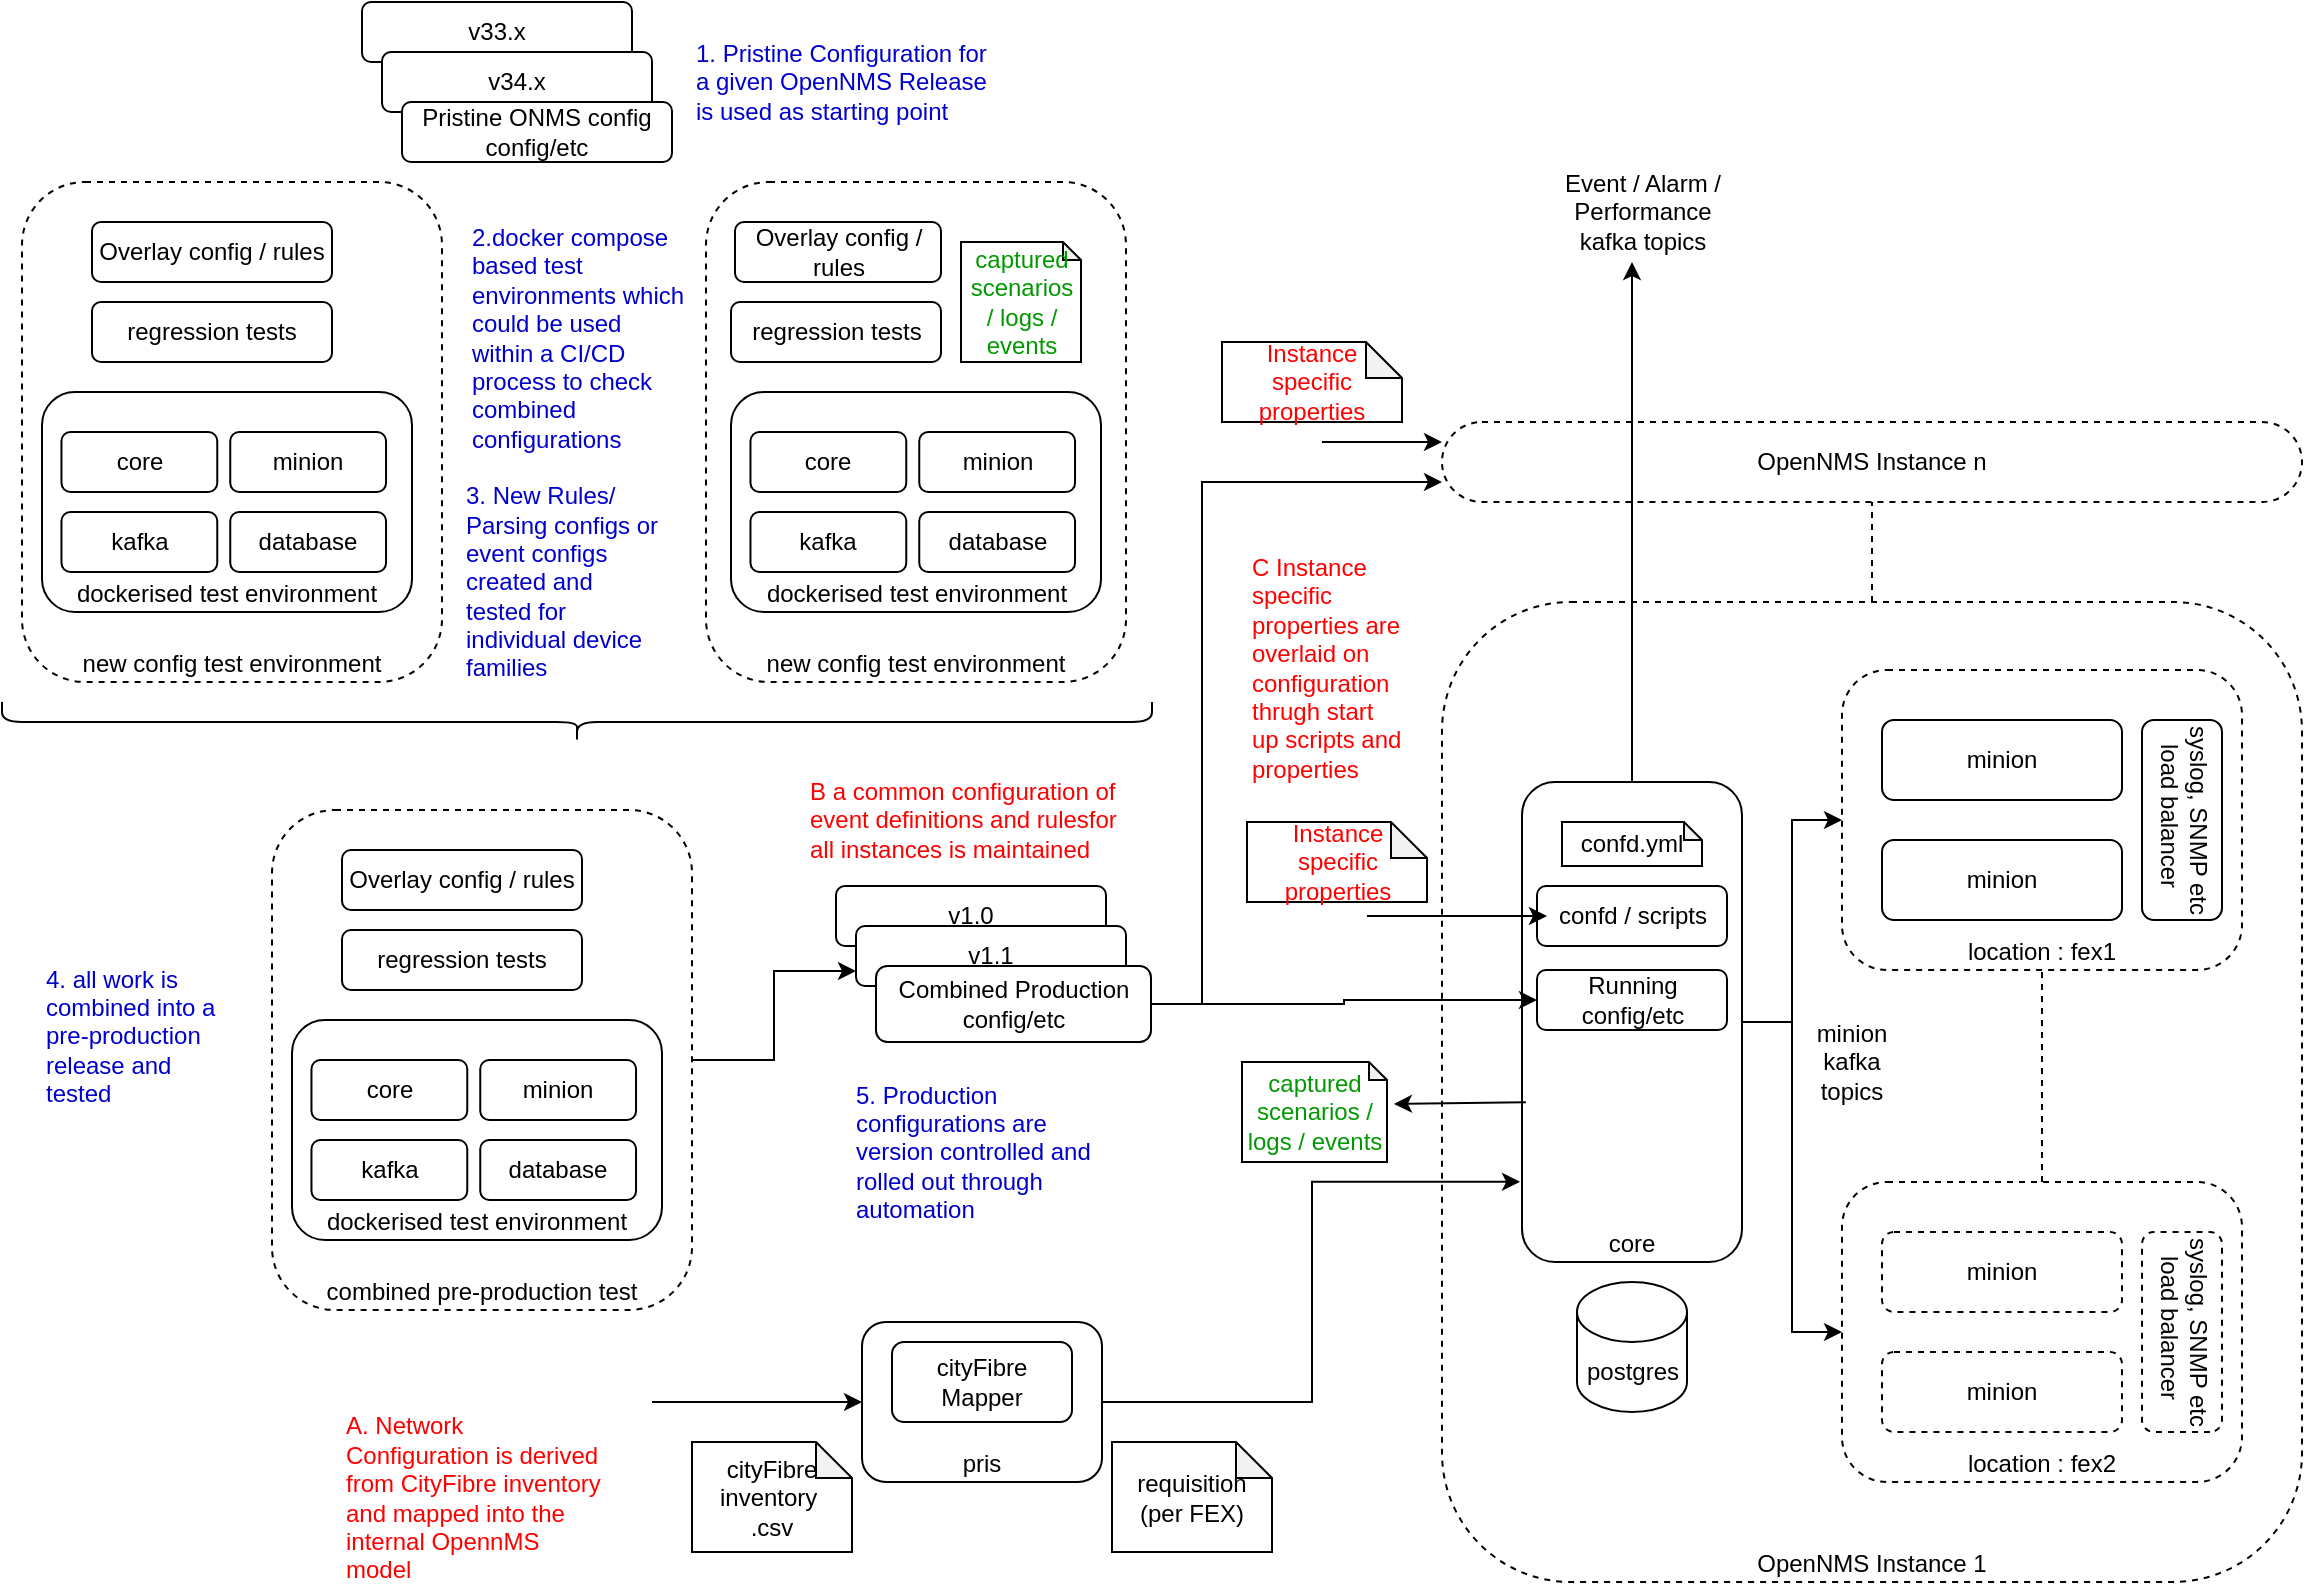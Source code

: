 <mxfile version="24.7.5">
  <diagram name="Page-1" id="lpnLTRdYzm4OXFZ6302t">
    <mxGraphModel dx="1434" dy="836" grid="1" gridSize="10" guides="1" tooltips="1" connect="1" arrows="1" fold="1" page="1" pageScale="1" pageWidth="1169" pageHeight="827" math="0" shadow="0">
      <root>
        <mxCell id="0" />
        <mxCell id="1" parent="0" />
        <mxCell id="-fAjT1t3zxda8JAW4F-a-95" value="new config test environment" style="rounded=1;whiteSpace=wrap;html=1;dashed=1;fillColor=none;verticalAlign=bottom;" vertex="1" parent="1">
          <mxGeometry x="20" y="100" width="210" height="250" as="geometry" />
        </mxCell>
        <mxCell id="-fAjT1t3zxda8JAW4F-a-96" value="new config test environment" style="rounded=1;whiteSpace=wrap;html=1;dashed=1;fillColor=none;verticalAlign=bottom;" vertex="1" parent="1">
          <mxGeometry x="362" y="100" width="210" height="250" as="geometry" />
        </mxCell>
        <mxCell id="-fAjT1t3zxda8JAW4F-a-38" value="OpenNMS Instance 1" style="rounded=1;whiteSpace=wrap;html=1;fillColor=none;dashed=1;verticalAlign=bottom;" vertex="1" parent="1">
          <mxGeometry x="730" y="310" width="430" height="490" as="geometry" />
        </mxCell>
        <mxCell id="-fAjT1t3zxda8JAW4F-a-29" style="edgeStyle=orthogonalEdgeStyle;rounded=0;orthogonalLoop=1;jettySize=auto;html=1;" edge="1" parent="1" source="-fAjT1t3zxda8JAW4F-a-1" target="-fAjT1t3zxda8JAW4F-a-14">
          <mxGeometry relative="1" as="geometry" />
        </mxCell>
        <mxCell id="-fAjT1t3zxda8JAW4F-a-30" style="edgeStyle=orthogonalEdgeStyle;rounded=0;orthogonalLoop=1;jettySize=auto;html=1;entryX=0;entryY=0.5;entryDx=0;entryDy=0;" edge="1" parent="1" source="-fAjT1t3zxda8JAW4F-a-1" target="-fAjT1t3zxda8JAW4F-a-25">
          <mxGeometry relative="1" as="geometry" />
        </mxCell>
        <mxCell id="-fAjT1t3zxda8JAW4F-a-59" style="edgeStyle=orthogonalEdgeStyle;rounded=0;orthogonalLoop=1;jettySize=auto;html=1;" edge="1" parent="1" source="-fAjT1t3zxda8JAW4F-a-1">
          <mxGeometry relative="1" as="geometry">
            <mxPoint x="825" y="140" as="targetPoint" />
          </mxGeometry>
        </mxCell>
        <mxCell id="-fAjT1t3zxda8JAW4F-a-1" value="core" style="rounded=1;whiteSpace=wrap;html=1;verticalAlign=bottom;" vertex="1" parent="1">
          <mxGeometry x="770" y="400" width="110" height="240" as="geometry" />
        </mxCell>
        <mxCell id="-fAjT1t3zxda8JAW4F-a-7" value="pris" style="rounded=1;whiteSpace=wrap;html=1;verticalAlign=bottom;" vertex="1" parent="1">
          <mxGeometry x="440" y="670" width="120" height="80" as="geometry" />
        </mxCell>
        <mxCell id="-fAjT1t3zxda8JAW4F-a-8" value="cityFibre&lt;div&gt;Mapper&lt;/div&gt;" style="rounded=1;whiteSpace=wrap;html=1;" vertex="1" parent="1">
          <mxGeometry x="455" y="680" width="90" height="40" as="geometry" />
        </mxCell>
        <mxCell id="-fAjT1t3zxda8JAW4F-a-9" value="cityFibre inventory&amp;nbsp;&lt;div&gt;.csv&lt;/div&gt;" style="shape=note;whiteSpace=wrap;html=1;backgroundOutline=1;darkOpacity=0.05;size=18;" vertex="1" parent="1">
          <mxGeometry x="355" y="730" width="80" height="55" as="geometry" />
        </mxCell>
        <mxCell id="-fAjT1t3zxda8JAW4F-a-12" style="edgeStyle=orthogonalEdgeStyle;rounded=0;orthogonalLoop=1;jettySize=auto;html=1;entryX=-0.009;entryY=0.833;entryDx=0;entryDy=0;entryPerimeter=0;" edge="1" parent="1" source="-fAjT1t3zxda8JAW4F-a-7" target="-fAjT1t3zxda8JAW4F-a-1">
          <mxGeometry relative="1" as="geometry" />
        </mxCell>
        <mxCell id="-fAjT1t3zxda8JAW4F-a-13" value="requisition&lt;div&gt;&lt;span style=&quot;background-color: initial;&quot;&gt;(per FEX)&lt;/span&gt;&lt;/div&gt;" style="shape=note;whiteSpace=wrap;html=1;backgroundOutline=1;darkOpacity=0.05;size=18;" vertex="1" parent="1">
          <mxGeometry x="565" y="730" width="80" height="55" as="geometry" />
        </mxCell>
        <mxCell id="-fAjT1t3zxda8JAW4F-a-18" value="" style="endArrow=classic;html=1;rounded=0;entryX=0;entryY=0.5;entryDx=0;entryDy=0;" edge="1" parent="1" target="-fAjT1t3zxda8JAW4F-a-7">
          <mxGeometry width="50" height="50" relative="1" as="geometry">
            <mxPoint x="335" y="710" as="sourcePoint" />
            <mxPoint x="645" y="590" as="targetPoint" />
          </mxGeometry>
        </mxCell>
        <mxCell id="-fAjT1t3zxda8JAW4F-a-21" value="" style="group" vertex="1" connectable="0" parent="1">
          <mxGeometry x="930" y="344" width="200" height="150" as="geometry" />
        </mxCell>
        <mxCell id="-fAjT1t3zxda8JAW4F-a-2" value="minion" style="rounded=1;whiteSpace=wrap;html=1;" vertex="1" parent="-fAjT1t3zxda8JAW4F-a-21">
          <mxGeometry x="20" y="25" width="120" height="40" as="geometry" />
        </mxCell>
        <mxCell id="-fAjT1t3zxda8JAW4F-a-5" value="minion" style="rounded=1;whiteSpace=wrap;html=1;" vertex="1" parent="-fAjT1t3zxda8JAW4F-a-21">
          <mxGeometry x="20" y="85" width="120" height="40" as="geometry" />
        </mxCell>
        <mxCell id="-fAjT1t3zxda8JAW4F-a-14" value="location : fex1" style="rounded=1;whiteSpace=wrap;html=1;fillColor=none;dashed=1;verticalAlign=bottom;" vertex="1" parent="-fAjT1t3zxda8JAW4F-a-21">
          <mxGeometry width="200" height="150" as="geometry" />
        </mxCell>
        <mxCell id="-fAjT1t3zxda8JAW4F-a-17" value="load balancer&amp;nbsp;&lt;div&gt;syslog, SNMP etc&lt;/div&gt;" style="rounded=1;whiteSpace=wrap;html=1;textDirection=vertical-lr;direction=west;" vertex="1" parent="-fAjT1t3zxda8JAW4F-a-21">
          <mxGeometry x="150" y="25" width="40" height="100" as="geometry" />
        </mxCell>
        <mxCell id="-fAjT1t3zxda8JAW4F-a-27" value="" style="group" vertex="1" connectable="0" parent="1">
          <mxGeometry x="930" y="600" width="200" height="150" as="geometry" />
        </mxCell>
        <mxCell id="-fAjT1t3zxda8JAW4F-a-25" value="location : fex2" style="rounded=1;whiteSpace=wrap;html=1;fillColor=none;dashed=1;verticalAlign=bottom;" vertex="1" parent="-fAjT1t3zxda8JAW4F-a-27">
          <mxGeometry width="200" height="150" as="geometry" />
        </mxCell>
        <mxCell id="-fAjT1t3zxda8JAW4F-a-23" value="minion" style="rounded=1;whiteSpace=wrap;html=1;dashed=1;" vertex="1" parent="-fAjT1t3zxda8JAW4F-a-27">
          <mxGeometry x="20" y="25" width="120" height="40" as="geometry" />
        </mxCell>
        <mxCell id="-fAjT1t3zxda8JAW4F-a-24" value="minion" style="rounded=1;whiteSpace=wrap;html=1;dashed=1;" vertex="1" parent="-fAjT1t3zxda8JAW4F-a-27">
          <mxGeometry x="20" y="85" width="120" height="40" as="geometry" />
        </mxCell>
        <mxCell id="-fAjT1t3zxda8JAW4F-a-26" value="load balancer&amp;nbsp;&lt;div&gt;syslog, SNMP etc&lt;/div&gt;" style="rounded=1;whiteSpace=wrap;html=1;textDirection=vertical-lr;direction=west;dashed=1;" vertex="1" parent="-fAjT1t3zxda8JAW4F-a-27">
          <mxGeometry x="150" y="25" width="40" height="100" as="geometry" />
        </mxCell>
        <mxCell id="-fAjT1t3zxda8JAW4F-a-28" value="" style="endArrow=none;html=1;rounded=0;entryX=0.5;entryY=1;entryDx=0;entryDy=0;exitX=0.5;exitY=0;exitDx=0;exitDy=0;dashed=1;" edge="1" parent="1" source="-fAjT1t3zxda8JAW4F-a-25" target="-fAjT1t3zxda8JAW4F-a-14">
          <mxGeometry width="50" height="50" relative="1" as="geometry">
            <mxPoint x="710" y="530" as="sourcePoint" />
            <mxPoint x="760" y="480" as="targetPoint" />
          </mxGeometry>
        </mxCell>
        <mxCell id="-fAjT1t3zxda8JAW4F-a-31" value="minion kafka topics" style="text;html=1;align=center;verticalAlign=middle;whiteSpace=wrap;rounded=0;" vertex="1" parent="1">
          <mxGeometry x="910" y="530" width="50" height="20" as="geometry" />
        </mxCell>
        <mxCell id="-fAjT1t3zxda8JAW4F-a-35" value="&lt;div&gt;v33.x&lt;/div&gt;" style="rounded=1;whiteSpace=wrap;html=1;" vertex="1" parent="1">
          <mxGeometry x="190" y="10" width="135" height="30" as="geometry" />
        </mxCell>
        <mxCell id="-fAjT1t3zxda8JAW4F-a-37" style="edgeStyle=orthogonalEdgeStyle;rounded=0;orthogonalLoop=1;jettySize=auto;html=1;entryX=0;entryY=0.5;entryDx=0;entryDy=0;" edge="1" parent="1" source="-fAjT1t3zxda8JAW4F-a-36" target="-fAjT1t3zxda8JAW4F-a-44">
          <mxGeometry relative="1" as="geometry">
            <mxPoint x="771.51" y="507.12" as="targetPoint" />
          </mxGeometry>
        </mxCell>
        <mxCell id="-fAjT1t3zxda8JAW4F-a-39" value="OpenNMS Instance n" style="rounded=1;whiteSpace=wrap;html=1;fillColor=none;dashed=1;arcSize=50;" vertex="1" parent="1">
          <mxGeometry x="730" y="220" width="430" height="40" as="geometry" />
        </mxCell>
        <mxCell id="-fAjT1t3zxda8JAW4F-a-43" value="" style="endArrow=none;html=1;rounded=0;entryX=0.5;entryY=1;entryDx=0;entryDy=0;dashed=1;" edge="1" parent="1" source="-fAjT1t3zxda8JAW4F-a-38" target="-fAjT1t3zxda8JAW4F-a-39">
          <mxGeometry width="50" height="50" relative="1" as="geometry">
            <mxPoint x="700" y="450" as="sourcePoint" />
            <mxPoint x="750" y="400" as="targetPoint" />
          </mxGeometry>
        </mxCell>
        <mxCell id="-fAjT1t3zxda8JAW4F-a-44" value="&lt;div&gt;Running&lt;/div&gt;&lt;div&gt;config/etc&lt;/div&gt;" style="rounded=1;whiteSpace=wrap;html=1;" vertex="1" parent="1">
          <mxGeometry x="777.5" y="494" width="95" height="30" as="geometry" />
        </mxCell>
        <mxCell id="-fAjT1t3zxda8JAW4F-a-45" value="&lt;div&gt;confd / scripts&lt;/div&gt;" style="rounded=1;whiteSpace=wrap;html=1;" vertex="1" parent="1">
          <mxGeometry x="777.5" y="452" width="95" height="30" as="geometry" />
        </mxCell>
        <mxCell id="-fAjT1t3zxda8JAW4F-a-46" value="confd.yml" style="shape=note;whiteSpace=wrap;html=1;backgroundOutline=1;darkOpacity=0.05;size=9;" vertex="1" parent="1">
          <mxGeometry x="790" y="420" width="70" height="22" as="geometry" />
        </mxCell>
        <mxCell id="-fAjT1t3zxda8JAW4F-a-48" value="" style="endArrow=classic;html=1;rounded=0;" edge="1" parent="1">
          <mxGeometry width="50" height="50" relative="1" as="geometry">
            <mxPoint x="692.5" y="467" as="sourcePoint" />
            <mxPoint x="782.5" y="467" as="targetPoint" />
          </mxGeometry>
        </mxCell>
        <mxCell id="-fAjT1t3zxda8JAW4F-a-49" value="Instance specific properties" style="shape=note;whiteSpace=wrap;html=1;backgroundOutline=1;darkOpacity=0.05;size=18;fontColor=#FF0000;" vertex="1" parent="1">
          <mxGeometry x="632.5" y="420" width="90" height="40" as="geometry" />
        </mxCell>
        <mxCell id="-fAjT1t3zxda8JAW4F-a-51" value="" style="endArrow=classic;html=1;rounded=0;" edge="1" parent="1">
          <mxGeometry width="50" height="50" relative="1" as="geometry">
            <mxPoint x="670" y="230" as="sourcePoint" />
            <mxPoint x="730" y="230" as="targetPoint" />
          </mxGeometry>
        </mxCell>
        <mxCell id="-fAjT1t3zxda8JAW4F-a-52" value="Instance specific properties" style="shape=note;whiteSpace=wrap;html=1;backgroundOutline=1;darkOpacity=0.05;size=18;fontColor=#FF0000;" vertex="1" parent="1">
          <mxGeometry x="620" y="180" width="90" height="40" as="geometry" />
        </mxCell>
        <mxCell id="-fAjT1t3zxda8JAW4F-a-53" value="v1.0" style="rounded=1;whiteSpace=wrap;html=1;" vertex="1" parent="1">
          <mxGeometry x="427" y="452" width="135" height="30" as="geometry" />
        </mxCell>
        <mxCell id="-fAjT1t3zxda8JAW4F-a-54" value="&lt;div&gt;v1.1&lt;/div&gt;" style="rounded=1;whiteSpace=wrap;html=1;" vertex="1" parent="1">
          <mxGeometry x="437" y="472" width="135" height="30" as="geometry" />
        </mxCell>
        <mxCell id="-fAjT1t3zxda8JAW4F-a-61" style="edgeStyle=orthogonalEdgeStyle;rounded=0;orthogonalLoop=1;jettySize=auto;html=1;entryX=0;entryY=0.75;entryDx=0;entryDy=0;" edge="1" parent="1" source="-fAjT1t3zxda8JAW4F-a-36" target="-fAjT1t3zxda8JAW4F-a-39">
          <mxGeometry relative="1" as="geometry">
            <Array as="points">
              <mxPoint x="610" y="511" />
              <mxPoint x="610" y="250" />
            </Array>
          </mxGeometry>
        </mxCell>
        <mxCell id="-fAjT1t3zxda8JAW4F-a-36" value="&lt;div&gt;Combined Production&lt;/div&gt;&lt;div&gt;config/etc&lt;/div&gt;" style="rounded=1;whiteSpace=wrap;html=1;" vertex="1" parent="1">
          <mxGeometry x="447" y="492" width="137.5" height="38" as="geometry" />
        </mxCell>
        <mxCell id="-fAjT1t3zxda8JAW4F-a-55" value="&lt;div&gt;v34.x&lt;/div&gt;" style="rounded=1;whiteSpace=wrap;html=1;" vertex="1" parent="1">
          <mxGeometry x="200" y="35" width="135" height="30" as="geometry" />
        </mxCell>
        <mxCell id="-fAjT1t3zxda8JAW4F-a-34" value="&lt;div&gt;Pristine ONMS config&lt;/div&gt;&lt;div&gt;config/etc&lt;/div&gt;" style="rounded=1;whiteSpace=wrap;html=1;" vertex="1" parent="1">
          <mxGeometry x="210" y="60" width="135" height="30" as="geometry" />
        </mxCell>
        <mxCell id="-fAjT1t3zxda8JAW4F-a-56" value="postgres" style="shape=cylinder3;whiteSpace=wrap;html=1;boundedLbl=1;backgroundOutline=1;size=15;" vertex="1" parent="1">
          <mxGeometry x="797.5" y="650" width="55" height="65" as="geometry" />
        </mxCell>
        <mxCell id="-fAjT1t3zxda8JAW4F-a-60" value="Event / Alarm / Performance kafka topics" style="text;html=1;align=center;verticalAlign=middle;whiteSpace=wrap;rounded=0;" vertex="1" parent="1">
          <mxGeometry x="787.5" y="100" width="85" height="30" as="geometry" />
        </mxCell>
        <mxCell id="-fAjT1t3zxda8JAW4F-a-66" value="regression tests" style="rounded=1;whiteSpace=wrap;html=1;" vertex="1" parent="1">
          <mxGeometry x="55" y="160" width="120" height="30" as="geometry" />
        </mxCell>
        <mxCell id="-fAjT1t3zxda8JAW4F-a-69" value="&lt;div&gt;Overlay config / rules&lt;/div&gt;" style="rounded=1;whiteSpace=wrap;html=1;" vertex="1" parent="1">
          <mxGeometry x="55" y="120" width="120" height="30" as="geometry" />
        </mxCell>
        <mxCell id="-fAjT1t3zxda8JAW4F-a-70" value="" style="group" vertex="1" connectable="0" parent="1">
          <mxGeometry x="30" y="205" width="185" height="110" as="geometry" />
        </mxCell>
        <mxCell id="-fAjT1t3zxda8JAW4F-a-62" value="core" style="rounded=1;whiteSpace=wrap;html=1;" vertex="1" parent="-fAjT1t3zxda8JAW4F-a-70">
          <mxGeometry x="9.737" y="20" width="77.895" height="30" as="geometry" />
        </mxCell>
        <mxCell id="-fAjT1t3zxda8JAW4F-a-63" value="minion" style="rounded=1;whiteSpace=wrap;html=1;" vertex="1" parent="-fAjT1t3zxda8JAW4F-a-70">
          <mxGeometry x="94.123" y="20" width="77.895" height="30" as="geometry" />
        </mxCell>
        <mxCell id="-fAjT1t3zxda8JAW4F-a-64" value="kafka" style="rounded=1;whiteSpace=wrap;html=1;" vertex="1" parent="-fAjT1t3zxda8JAW4F-a-70">
          <mxGeometry x="9.737" y="60" width="77.895" height="30" as="geometry" />
        </mxCell>
        <mxCell id="-fAjT1t3zxda8JAW4F-a-65" value="database" style="rounded=1;whiteSpace=wrap;html=1;" vertex="1" parent="-fAjT1t3zxda8JAW4F-a-70">
          <mxGeometry x="94.123" y="60" width="77.895" height="30" as="geometry" />
        </mxCell>
        <mxCell id="-fAjT1t3zxda8JAW4F-a-68" value="dockerised test environment" style="rounded=1;whiteSpace=wrap;html=1;verticalAlign=bottom;fillColor=none;" vertex="1" parent="-fAjT1t3zxda8JAW4F-a-70">
          <mxGeometry width="185" height="110" as="geometry" />
        </mxCell>
        <mxCell id="-fAjT1t3zxda8JAW4F-a-79" value="regression tests" style="rounded=1;whiteSpace=wrap;html=1;" vertex="1" parent="1">
          <mxGeometry x="374.5" y="160" width="105" height="30" as="geometry" />
        </mxCell>
        <mxCell id="-fAjT1t3zxda8JAW4F-a-80" value="&lt;div&gt;Overlay config / rules&lt;/div&gt;" style="rounded=1;whiteSpace=wrap;html=1;" vertex="1" parent="1">
          <mxGeometry x="376.5" y="120" width="103" height="30" as="geometry" />
        </mxCell>
        <mxCell id="-fAjT1t3zxda8JAW4F-a-81" value="" style="group" vertex="1" connectable="0" parent="1">
          <mxGeometry x="374.5" y="205" width="185" height="110" as="geometry" />
        </mxCell>
        <mxCell id="-fAjT1t3zxda8JAW4F-a-82" value="core" style="rounded=1;whiteSpace=wrap;html=1;" vertex="1" parent="-fAjT1t3zxda8JAW4F-a-81">
          <mxGeometry x="9.737" y="20" width="77.895" height="30" as="geometry" />
        </mxCell>
        <mxCell id="-fAjT1t3zxda8JAW4F-a-83" value="minion" style="rounded=1;whiteSpace=wrap;html=1;" vertex="1" parent="-fAjT1t3zxda8JAW4F-a-81">
          <mxGeometry x="94.123" y="20" width="77.895" height="30" as="geometry" />
        </mxCell>
        <mxCell id="-fAjT1t3zxda8JAW4F-a-84" value="kafka" style="rounded=1;whiteSpace=wrap;html=1;" vertex="1" parent="-fAjT1t3zxda8JAW4F-a-81">
          <mxGeometry x="9.737" y="60" width="77.895" height="30" as="geometry" />
        </mxCell>
        <mxCell id="-fAjT1t3zxda8JAW4F-a-85" value="database" style="rounded=1;whiteSpace=wrap;html=1;" vertex="1" parent="-fAjT1t3zxda8JAW4F-a-81">
          <mxGeometry x="94.123" y="60" width="77.895" height="30" as="geometry" />
        </mxCell>
        <mxCell id="-fAjT1t3zxda8JAW4F-a-86" value="dockerised test environment" style="rounded=1;whiteSpace=wrap;html=1;verticalAlign=bottom;fillColor=none;" vertex="1" parent="-fAjT1t3zxda8JAW4F-a-81">
          <mxGeometry width="185" height="110" as="geometry" />
        </mxCell>
        <mxCell id="-fAjT1t3zxda8JAW4F-a-97" value="regression tests" style="rounded=1;whiteSpace=wrap;html=1;" vertex="1" parent="1">
          <mxGeometry x="180" y="474" width="120" height="30" as="geometry" />
        </mxCell>
        <mxCell id="-fAjT1t3zxda8JAW4F-a-98" value="&lt;div&gt;Overlay config / rules&lt;/div&gt;" style="rounded=1;whiteSpace=wrap;html=1;" vertex="1" parent="1">
          <mxGeometry x="180" y="434" width="120" height="30" as="geometry" />
        </mxCell>
        <mxCell id="-fAjT1t3zxda8JAW4F-a-99" value="" style="group" vertex="1" connectable="0" parent="1">
          <mxGeometry x="155" y="519" width="185" height="110" as="geometry" />
        </mxCell>
        <mxCell id="-fAjT1t3zxda8JAW4F-a-100" value="core" style="rounded=1;whiteSpace=wrap;html=1;" vertex="1" parent="-fAjT1t3zxda8JAW4F-a-99">
          <mxGeometry x="9.737" y="20" width="77.895" height="30" as="geometry" />
        </mxCell>
        <mxCell id="-fAjT1t3zxda8JAW4F-a-101" value="minion" style="rounded=1;whiteSpace=wrap;html=1;" vertex="1" parent="-fAjT1t3zxda8JAW4F-a-99">
          <mxGeometry x="94.123" y="20" width="77.895" height="30" as="geometry" />
        </mxCell>
        <mxCell id="-fAjT1t3zxda8JAW4F-a-102" value="kafka" style="rounded=1;whiteSpace=wrap;html=1;" vertex="1" parent="-fAjT1t3zxda8JAW4F-a-99">
          <mxGeometry x="9.737" y="60" width="77.895" height="30" as="geometry" />
        </mxCell>
        <mxCell id="-fAjT1t3zxda8JAW4F-a-103" value="database" style="rounded=1;whiteSpace=wrap;html=1;" vertex="1" parent="-fAjT1t3zxda8JAW4F-a-99">
          <mxGeometry x="94.123" y="60" width="77.895" height="30" as="geometry" />
        </mxCell>
        <mxCell id="-fAjT1t3zxda8JAW4F-a-104" value="dockerised test environment" style="rounded=1;whiteSpace=wrap;html=1;verticalAlign=bottom;fillColor=none;" vertex="1" parent="-fAjT1t3zxda8JAW4F-a-99">
          <mxGeometry width="185" height="110" as="geometry" />
        </mxCell>
        <mxCell id="-fAjT1t3zxda8JAW4F-a-106" style="edgeStyle=orthogonalEdgeStyle;rounded=0;orthogonalLoop=1;jettySize=auto;html=1;entryX=0;entryY=0.75;entryDx=0;entryDy=0;" edge="1" parent="1" source="-fAjT1t3zxda8JAW4F-a-105" target="-fAjT1t3zxda8JAW4F-a-54">
          <mxGeometry relative="1" as="geometry" />
        </mxCell>
        <mxCell id="-fAjT1t3zxda8JAW4F-a-105" value="combined pre-production test" style="rounded=1;whiteSpace=wrap;html=1;dashed=1;fillColor=none;verticalAlign=bottom;" vertex="1" parent="1">
          <mxGeometry x="145" y="414" width="210" height="250" as="geometry" />
        </mxCell>
        <mxCell id="-fAjT1t3zxda8JAW4F-a-107" value="" style="shape=curlyBracket;whiteSpace=wrap;html=1;rounded=1;flipH=1;labelPosition=right;verticalLabelPosition=middle;align=left;verticalAlign=middle;rotation=90;size=0.5;" vertex="1" parent="1">
          <mxGeometry x="287.5" y="82.5" width="20" height="575" as="geometry" />
        </mxCell>
        <mxCell id="-fAjT1t3zxda8JAW4F-a-109" value="captured scenarios / logs / events" style="shape=note;whiteSpace=wrap;html=1;backgroundOutline=1;darkOpacity=0.05;size=9;fontColor=#009900;" vertex="1" parent="1">
          <mxGeometry x="489.5" y="130" width="60" height="60" as="geometry" />
        </mxCell>
        <mxCell id="-fAjT1t3zxda8JAW4F-a-110" value="captured scenarios / logs / events" style="shape=note;whiteSpace=wrap;html=1;backgroundOutline=1;darkOpacity=0.05;size=9;fontColor=#009900;" vertex="1" parent="1">
          <mxGeometry x="630" y="540" width="72.5" height="50" as="geometry" />
        </mxCell>
        <mxCell id="-fAjT1t3zxda8JAW4F-a-111" value="" style="endArrow=classic;html=1;rounded=0;exitX=0.018;exitY=0.667;exitDx=0;exitDy=0;exitPerimeter=0;entryX=1.048;entryY=0.42;entryDx=0;entryDy=0;entryPerimeter=0;" edge="1" parent="1" source="-fAjT1t3zxda8JAW4F-a-1" target="-fAjT1t3zxda8JAW4F-a-110">
          <mxGeometry width="50" height="50" relative="1" as="geometry">
            <mxPoint x="520" y="350" as="sourcePoint" />
            <mxPoint x="570" y="300" as="targetPoint" />
          </mxGeometry>
        </mxCell>
        <mxCell id="-fAjT1t3zxda8JAW4F-a-112" value="2.docker compose based test environments which could be used within a CI/CD process to check combined configurations&amp;nbsp;" style="text;html=1;align=left;verticalAlign=middle;whiteSpace=wrap;rounded=0;fontColor=#0000CC;" vertex="1" parent="1">
          <mxGeometry x="242.5" y="136" width="110" height="84" as="geometry" />
        </mxCell>
        <mxCell id="-fAjT1t3zxda8JAW4F-a-113" value="1. Pristine Configuration for a given OpenNMS Release is used as starting point" style="text;html=1;align=left;verticalAlign=middle;whiteSpace=wrap;rounded=0;fontColor=#0000CC;fillColor=none;" vertex="1" parent="1">
          <mxGeometry x="355" y="35" width="155" height="30" as="geometry" />
        </mxCell>
        <mxCell id="-fAjT1t3zxda8JAW4F-a-114" value="3. New Rules/ Parsing configs or event configs created and tested for individual device families" style="text;html=1;align=left;verticalAlign=middle;whiteSpace=wrap;rounded=0;fontColor=#0000CC;" vertex="1" parent="1">
          <mxGeometry x="240" y="290" width="100" height="20" as="geometry" />
        </mxCell>
        <mxCell id="-fAjT1t3zxda8JAW4F-a-115" value="4. all work is combined into a pre-production release and tested" style="text;html=1;align=left;verticalAlign=middle;whiteSpace=wrap;rounded=0;fontColor=#0000CC;" vertex="1" parent="1">
          <mxGeometry x="30" y="464" width="90" height="126" as="geometry" />
        </mxCell>
        <mxCell id="-fAjT1t3zxda8JAW4F-a-116" value="5. Production configurations are version controlled and rolled out through automation" style="text;html=1;align=left;verticalAlign=middle;whiteSpace=wrap;rounded=0;fontColor=#0000CC;" vertex="1" parent="1">
          <mxGeometry x="434.5" y="540" width="120" height="90" as="geometry" />
        </mxCell>
        <mxCell id="-fAjT1t3zxda8JAW4F-a-117" value="A. Network Configuration is derived from CityFibre inventory and mapped into the internal OpennMS model" style="text;html=1;align=left;verticalAlign=middle;whiteSpace=wrap;rounded=0;fontColor=#FF0000;" vertex="1" parent="1">
          <mxGeometry x="180" y="742.5" width="130" height="30" as="geometry" />
        </mxCell>
        <mxCell id="-fAjT1t3zxda8JAW4F-a-118" value="B a common configuration of event definitions and rulesfor all instances is maintained" style="text;html=1;align=left;verticalAlign=middle;whiteSpace=wrap;rounded=0;fontColor=#FF0000;" vertex="1" parent="1">
          <mxGeometry x="412" y="404" width="160" height="30" as="geometry" />
        </mxCell>
        <mxCell id="-fAjT1t3zxda8JAW4F-a-119" value="C Instance specific properties are overlaid on configuration thrugh start up scripts and properties" style="text;html=1;align=left;verticalAlign=middle;whiteSpace=wrap;rounded=0;fontColor=#FF0000;" vertex="1" parent="1">
          <mxGeometry x="632.5" y="300" width="77.5" height="85" as="geometry" />
        </mxCell>
      </root>
    </mxGraphModel>
  </diagram>
</mxfile>
